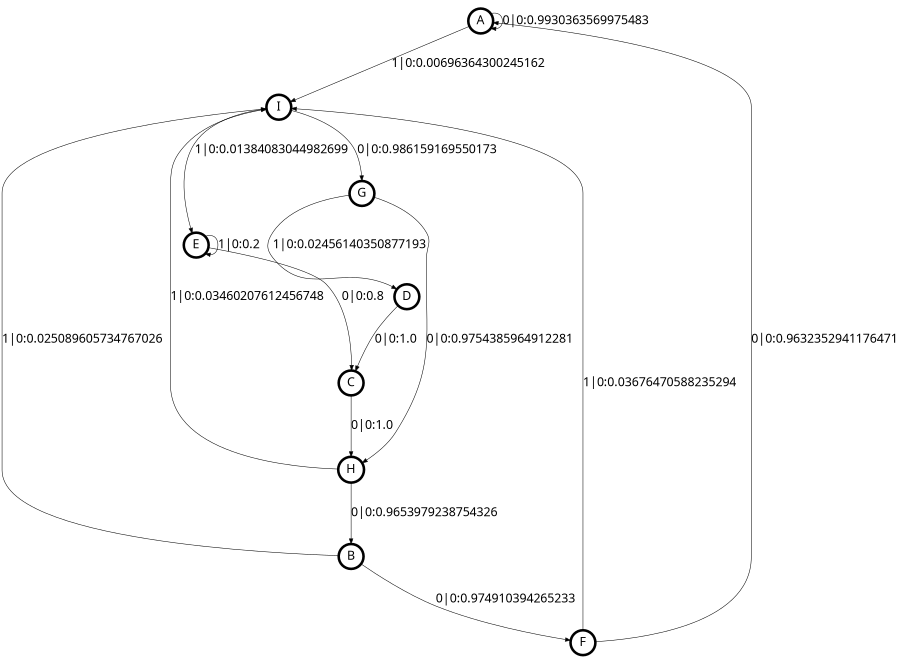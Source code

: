 digraph  {
size = "6,8.5";
ratio = "fill";
node
[shape = circle];
node [fontsize = 24];
node [penwidth = 5];
edge [fontsize = 24];
node [fontname = "CMU Serif Roman"];
graph [fontname = "CMU Serif Roman"];
edge [fontname = "CMU Serif Roman"];
A -> A [label = "0|0:0.9930363569975483\l"];
A -> I [label = "1|0:0.00696364300245162\l"];
B -> F [label = "0|0:0.974910394265233\l"];
B -> I [label = "1|0:0.025089605734767026\l"];
C -> H [label = "0|0:1.0\l"];
D -> C [label = "0|0:1.0\l"];
E -> C [label = "0|0:0.8\l"];
E -> E [label = "1|0:0.2\l"];
F -> A [label = "0|0:0.9632352941176471\l"];
F -> I [label = "1|0:0.03676470588235294\l"];
G -> D [label = "1|0:0.02456140350877193\l"];
G -> H [label = "0|0:0.9754385964912281\l"];
H -> B [label = "0|0:0.9653979238754326\l"];
H -> I [label = "1|0:0.03460207612456748\l"];
I -> E [label = "1|0:0.01384083044982699\l"];
I -> G [label = "0|0:0.986159169550173\l"];
}